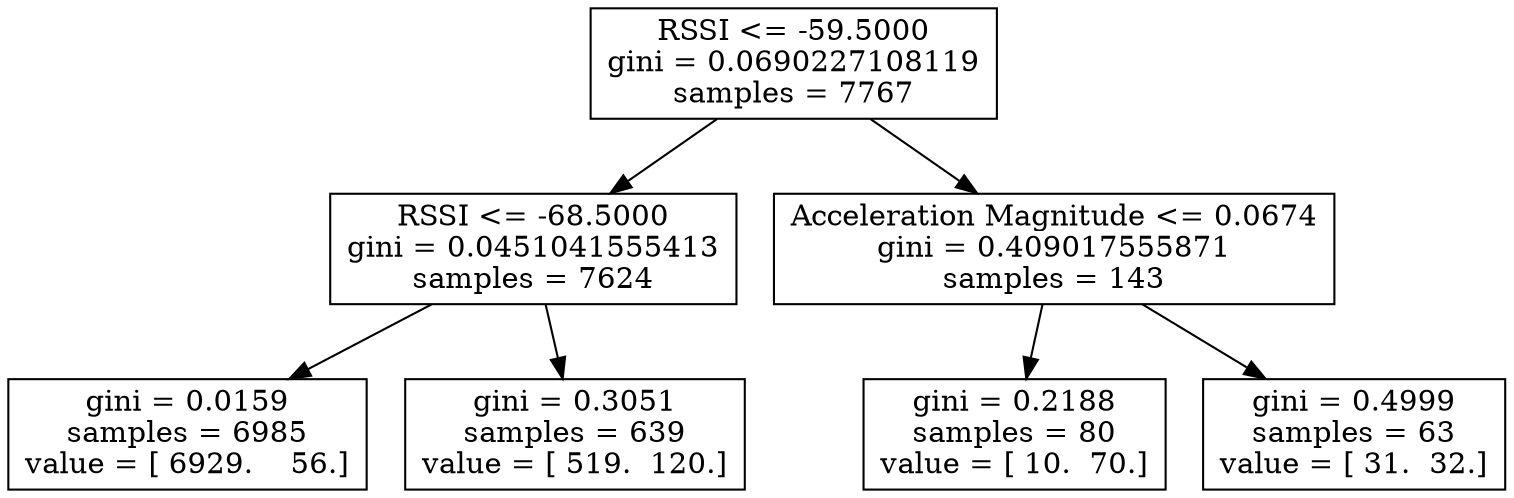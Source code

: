 digraph Tree {
0 [label="RSSI <= -59.5000\ngini = 0.0690227108119\nsamples = 7767", shape="box"] ;
1 [label="RSSI <= -68.5000\ngini = 0.0451041555413\nsamples = 7624", shape="box"] ;
0 -> 1 ;
2 [label="gini = 0.0159\nsamples = 6985\nvalue = [ 6929.    56.]", shape="box"] ;
1 -> 2 ;
3 [label="gini = 0.3051\nsamples = 639\nvalue = [ 519.  120.]", shape="box"] ;
1 -> 3 ;
4 [label="Acceleration Magnitude <= 0.0674\ngini = 0.409017555871\nsamples = 143", shape="box"] ;
0 -> 4 ;
5 [label="gini = 0.2188\nsamples = 80\nvalue = [ 10.  70.]", shape="box"] ;
4 -> 5 ;
6 [label="gini = 0.4999\nsamples = 63\nvalue = [ 31.  32.]", shape="box"] ;
4 -> 6 ;
}